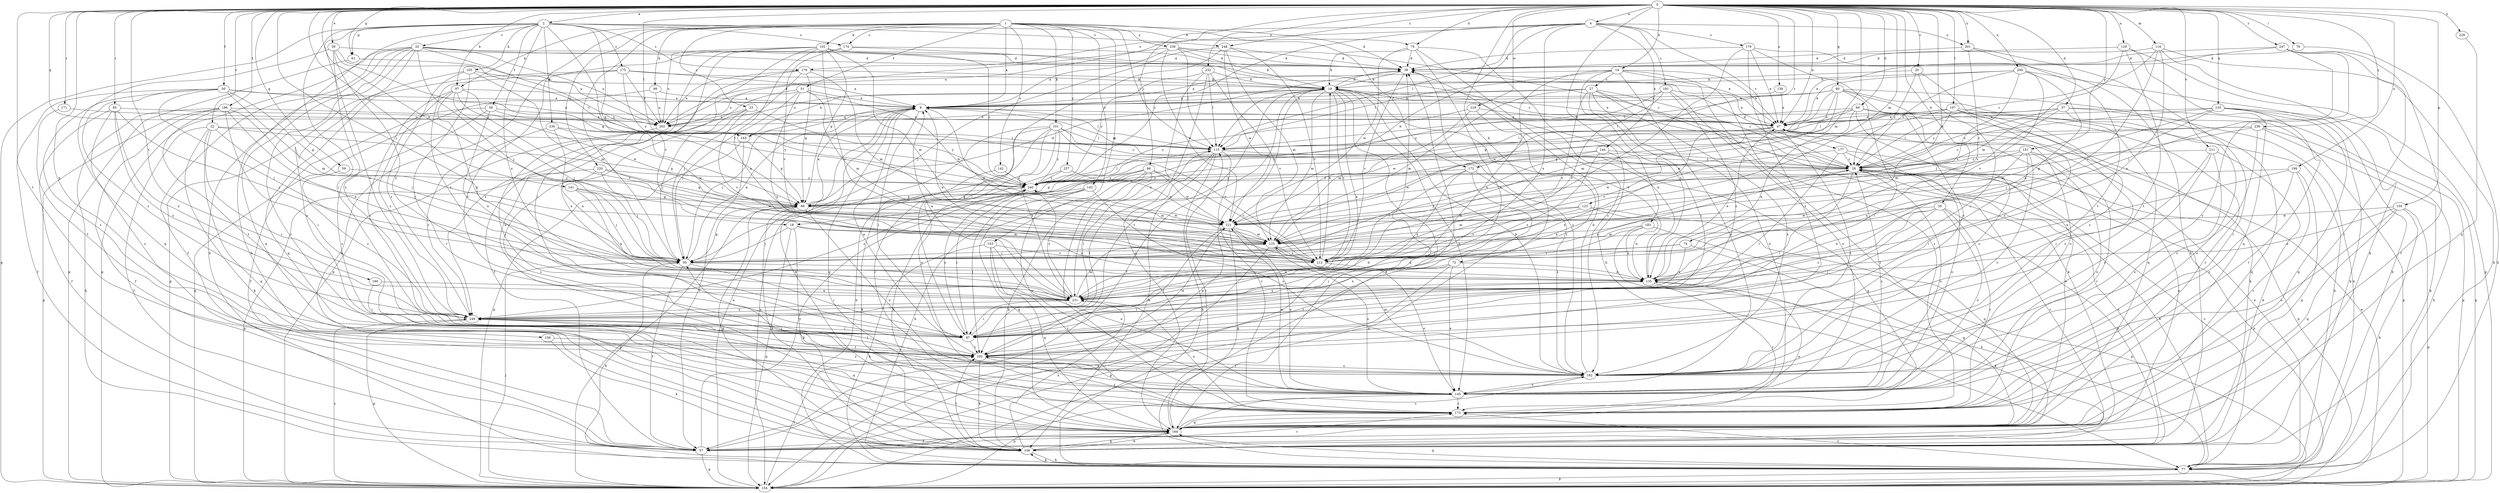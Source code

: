 strict digraph  {
0;
1;
2;
4;
8;
14;
18;
19;
20;
22;
23;
25;
27;
28;
35;
37;
38;
39;
47;
50;
51;
56;
57;
59;
60;
61;
68;
69;
72;
74;
75;
77;
78;
85;
86;
87;
95;
97;
99;
101;
102;
105;
106;
107;
115;
116;
123;
125;
129;
133;
135;
138;
141;
142;
143;
144;
145;
150;
151;
153;
154;
156;
163;
164;
171;
172;
173;
174;
175;
176;
177;
179;
181;
182;
183;
186;
190;
192;
199;
200;
201;
202;
211;
212;
219;
220;
221;
229;
230;
231;
232;
236;
237;
239;
240;
247;
248;
249;
0 -> 2  [label=a];
0 -> 4  [label=a];
0 -> 14  [label=b];
0 -> 18  [label=b];
0 -> 20  [label=c];
0 -> 22  [label=c];
0 -> 35  [label=d];
0 -> 37  [label=d];
0 -> 39  [label=e];
0 -> 47  [label=e];
0 -> 50  [label=f];
0 -> 59  [label=g];
0 -> 60  [label=g];
0 -> 61  [label=g];
0 -> 69  [label=h];
0 -> 72  [label=h];
0 -> 74  [label=h];
0 -> 75  [label=h];
0 -> 78  [label=i];
0 -> 85  [label=i];
0 -> 86  [label=i];
0 -> 95  [label=j];
0 -> 97  [label=k];
0 -> 107  [label=l];
0 -> 115  [label=l];
0 -> 116  [label=m];
0 -> 123  [label=m];
0 -> 125  [label=m];
0 -> 129  [label=n];
0 -> 133  [label=n];
0 -> 138  [label=o];
0 -> 141  [label=o];
0 -> 150  [label=p];
0 -> 151  [label=p];
0 -> 156  [label=q];
0 -> 163  [label=q];
0 -> 171  [label=r];
0 -> 172  [label=r];
0 -> 183  [label=t];
0 -> 186  [label=t];
0 -> 190  [label=t];
0 -> 192  [label=t];
0 -> 199  [label=u];
0 -> 200  [label=u];
0 -> 201  [label=u];
0 -> 211  [label=v];
0 -> 219  [label=w];
0 -> 229  [label=x];
0 -> 232  [label=y];
0 -> 236  [label=y];
0 -> 247  [label=z];
0 -> 248  [label=z];
1 -> 8  [label=a];
1 -> 23  [label=c];
1 -> 38  [label=d];
1 -> 51  [label=f];
1 -> 95  [label=j];
1 -> 97  [label=k];
1 -> 99  [label=k];
1 -> 101  [label=k];
1 -> 102  [label=k];
1 -> 115  [label=l];
1 -> 142  [label=o];
1 -> 143  [label=o];
1 -> 153  [label=p];
1 -> 172  [label=r];
1 -> 174  [label=s];
1 -> 192  [label=t];
1 -> 220  [label=w];
1 -> 237  [label=y];
1 -> 239  [label=y];
2 -> 25  [label=c];
2 -> 56  [label=f];
2 -> 61  [label=g];
2 -> 68  [label=g];
2 -> 75  [label=h];
2 -> 77  [label=h];
2 -> 87  [label=i];
2 -> 105  [label=k];
2 -> 154  [label=p];
2 -> 174  [label=s];
2 -> 175  [label=s];
2 -> 176  [label=s];
2 -> 212  [label=v];
2 -> 230  [label=x];
2 -> 231  [label=x];
2 -> 248  [label=z];
2 -> 249  [label=z];
4 -> 18  [label=b];
4 -> 115  [label=l];
4 -> 144  [label=o];
4 -> 176  [label=s];
4 -> 177  [label=s];
4 -> 179  [label=s];
4 -> 181  [label=s];
4 -> 201  [label=u];
4 -> 202  [label=u];
4 -> 231  [label=x];
4 -> 240  [label=y];
8 -> 47  [label=e];
8 -> 87  [label=i];
8 -> 95  [label=j];
8 -> 115  [label=l];
8 -> 125  [label=m];
8 -> 163  [label=q];
8 -> 164  [label=q];
14 -> 8  [label=a];
14 -> 27  [label=c];
14 -> 47  [label=e];
14 -> 57  [label=f];
14 -> 115  [label=l];
14 -> 135  [label=n];
14 -> 145  [label=o];
14 -> 173  [label=r];
14 -> 231  [label=x];
18 -> 95  [label=j];
18 -> 106  [label=k];
18 -> 125  [label=m];
18 -> 135  [label=n];
18 -> 154  [label=p];
19 -> 8  [label=a];
19 -> 38  [label=d];
19 -> 47  [label=e];
19 -> 57  [label=f];
19 -> 115  [label=l];
19 -> 125  [label=m];
19 -> 135  [label=n];
19 -> 145  [label=o];
19 -> 154  [label=p];
19 -> 164  [label=q];
19 -> 192  [label=t];
19 -> 212  [label=v];
19 -> 231  [label=x];
20 -> 19  [label=b];
20 -> 28  [label=c];
20 -> 87  [label=i];
20 -> 182  [label=s];
22 -> 57  [label=f];
22 -> 68  [label=g];
22 -> 87  [label=i];
22 -> 95  [label=j];
22 -> 106  [label=k];
22 -> 115  [label=l];
22 -> 164  [label=q];
23 -> 95  [label=j];
23 -> 202  [label=u];
23 -> 212  [label=v];
23 -> 231  [label=x];
23 -> 240  [label=y];
25 -> 38  [label=d];
25 -> 47  [label=e];
25 -> 57  [label=f];
25 -> 95  [label=j];
25 -> 106  [label=k];
25 -> 154  [label=p];
25 -> 164  [label=q];
25 -> 173  [label=r];
25 -> 182  [label=s];
25 -> 202  [label=u];
25 -> 240  [label=y];
27 -> 8  [label=a];
27 -> 28  [label=c];
27 -> 87  [label=i];
27 -> 106  [label=k];
27 -> 125  [label=m];
27 -> 145  [label=o];
27 -> 182  [label=s];
27 -> 202  [label=u];
27 -> 212  [label=v];
28 -> 8  [label=a];
28 -> 38  [label=d];
28 -> 77  [label=h];
28 -> 87  [label=i];
28 -> 145  [label=o];
28 -> 154  [label=p];
28 -> 231  [label=x];
28 -> 240  [label=y];
35 -> 87  [label=i];
35 -> 106  [label=k];
35 -> 135  [label=n];
35 -> 145  [label=o];
35 -> 173  [label=r];
35 -> 221  [label=w];
35 -> 249  [label=z];
37 -> 28  [label=c];
37 -> 47  [label=e];
37 -> 125  [label=m];
37 -> 145  [label=o];
37 -> 154  [label=p];
37 -> 164  [label=q];
37 -> 202  [label=u];
38 -> 19  [label=b];
38 -> 182  [label=s];
38 -> 212  [label=v];
39 -> 38  [label=d];
39 -> 68  [label=g];
39 -> 164  [label=q];
39 -> 202  [label=u];
39 -> 231  [label=x];
39 -> 249  [label=z];
47 -> 115  [label=l];
47 -> 182  [label=s];
47 -> 212  [label=v];
47 -> 240  [label=y];
50 -> 8  [label=a];
50 -> 57  [label=f];
50 -> 68  [label=g];
50 -> 95  [label=j];
50 -> 125  [label=m];
50 -> 192  [label=t];
50 -> 202  [label=u];
50 -> 249  [label=z];
51 -> 8  [label=a];
51 -> 57  [label=f];
51 -> 95  [label=j];
51 -> 125  [label=m];
51 -> 202  [label=u];
51 -> 221  [label=w];
51 -> 231  [label=x];
56 -> 47  [label=e];
56 -> 57  [label=f];
56 -> 182  [label=s];
56 -> 231  [label=x];
56 -> 240  [label=y];
57 -> 28  [label=c];
57 -> 38  [label=d];
57 -> 47  [label=e];
57 -> 154  [label=p];
57 -> 173  [label=r];
57 -> 240  [label=y];
59 -> 240  [label=y];
59 -> 249  [label=z];
60 -> 8  [label=a];
60 -> 68  [label=g];
60 -> 77  [label=h];
60 -> 87  [label=i];
60 -> 115  [label=l];
60 -> 125  [label=m];
60 -> 145  [label=o];
60 -> 164  [label=q];
60 -> 221  [label=w];
61 -> 28  [label=c];
61 -> 154  [label=p];
68 -> 8  [label=a];
68 -> 38  [label=d];
68 -> 106  [label=k];
68 -> 145  [label=o];
68 -> 154  [label=p];
68 -> 221  [label=w];
69 -> 47  [label=e];
69 -> 106  [label=k];
69 -> 115  [label=l];
69 -> 135  [label=n];
69 -> 154  [label=p];
69 -> 182  [label=s];
69 -> 221  [label=w];
72 -> 135  [label=n];
72 -> 145  [label=o];
72 -> 154  [label=p];
72 -> 192  [label=t];
72 -> 231  [label=x];
74 -> 95  [label=j];
74 -> 164  [label=q];
74 -> 212  [label=v];
74 -> 231  [label=x];
75 -> 19  [label=b];
75 -> 38  [label=d];
75 -> 77  [label=h];
75 -> 182  [label=s];
75 -> 221  [label=w];
75 -> 249  [label=z];
77 -> 28  [label=c];
77 -> 38  [label=d];
77 -> 47  [label=e];
77 -> 106  [label=k];
77 -> 154  [label=p];
77 -> 164  [label=q];
77 -> 173  [label=r];
78 -> 38  [label=d];
78 -> 77  [label=h];
85 -> 57  [label=f];
85 -> 95  [label=j];
85 -> 182  [label=s];
85 -> 202  [label=u];
85 -> 231  [label=x];
85 -> 249  [label=z];
86 -> 68  [label=g];
86 -> 77  [label=h];
86 -> 106  [label=k];
86 -> 173  [label=r];
86 -> 212  [label=v];
86 -> 221  [label=w];
86 -> 240  [label=y];
86 -> 249  [label=z];
87 -> 115  [label=l];
87 -> 192  [label=t];
87 -> 240  [label=y];
95 -> 8  [label=a];
95 -> 57  [label=f];
95 -> 68  [label=g];
95 -> 77  [label=h];
95 -> 87  [label=i];
95 -> 135  [label=n];
97 -> 8  [label=a];
97 -> 87  [label=i];
97 -> 95  [label=j];
97 -> 135  [label=n];
97 -> 212  [label=v];
97 -> 221  [label=w];
97 -> 249  [label=z];
99 -> 8  [label=a];
99 -> 154  [label=p];
99 -> 202  [label=u];
101 -> 28  [label=c];
101 -> 77  [label=h];
101 -> 115  [label=l];
101 -> 145  [label=o];
101 -> 154  [label=p];
101 -> 173  [label=r];
101 -> 212  [label=v];
101 -> 231  [label=x];
101 -> 240  [label=y];
102 -> 38  [label=d];
102 -> 68  [label=g];
102 -> 87  [label=i];
102 -> 125  [label=m];
102 -> 135  [label=n];
102 -> 145  [label=o];
102 -> 154  [label=p];
102 -> 202  [label=u];
102 -> 212  [label=v];
102 -> 240  [label=y];
105 -> 19  [label=b];
105 -> 125  [label=m];
105 -> 154  [label=p];
105 -> 173  [label=r];
105 -> 249  [label=z];
106 -> 28  [label=c];
106 -> 68  [label=g];
106 -> 77  [label=h];
106 -> 164  [label=q];
106 -> 192  [label=t];
106 -> 231  [label=x];
107 -> 28  [label=c];
107 -> 47  [label=e];
107 -> 68  [label=g];
107 -> 77  [label=h];
107 -> 115  [label=l];
107 -> 173  [label=r];
107 -> 182  [label=s];
107 -> 221  [label=w];
107 -> 249  [label=z];
115 -> 28  [label=c];
115 -> 77  [label=h];
115 -> 106  [label=k];
115 -> 173  [label=r];
115 -> 192  [label=t];
116 -> 28  [label=c];
116 -> 38  [label=d];
116 -> 77  [label=h];
116 -> 106  [label=k];
116 -> 135  [label=n];
116 -> 212  [label=v];
123 -> 125  [label=m];
123 -> 135  [label=n];
123 -> 164  [label=q];
123 -> 212  [label=v];
123 -> 221  [label=w];
125 -> 95  [label=j];
125 -> 145  [label=o];
125 -> 154  [label=p];
125 -> 212  [label=v];
129 -> 38  [label=d];
129 -> 125  [label=m];
129 -> 154  [label=p];
129 -> 164  [label=q];
129 -> 192  [label=t];
133 -> 28  [label=c];
133 -> 47  [label=e];
133 -> 95  [label=j];
133 -> 106  [label=k];
133 -> 125  [label=m];
133 -> 154  [label=p];
133 -> 164  [label=q];
133 -> 173  [label=r];
135 -> 19  [label=b];
135 -> 47  [label=e];
135 -> 87  [label=i];
135 -> 106  [label=k];
135 -> 173  [label=r];
135 -> 231  [label=x];
138 -> 8  [label=a];
138 -> 47  [label=e];
141 -> 68  [label=g];
141 -> 95  [label=j];
141 -> 221  [label=w];
141 -> 231  [label=x];
142 -> 106  [label=k];
142 -> 240  [label=y];
143 -> 68  [label=g];
143 -> 145  [label=o];
143 -> 164  [label=q];
143 -> 182  [label=s];
143 -> 192  [label=t];
144 -> 28  [label=c];
144 -> 95  [label=j];
144 -> 164  [label=q];
144 -> 221  [label=w];
144 -> 231  [label=x];
145 -> 28  [label=c];
145 -> 95  [label=j];
145 -> 154  [label=p];
145 -> 173  [label=r];
145 -> 221  [label=w];
145 -> 249  [label=z];
150 -> 77  [label=h];
150 -> 135  [label=n];
150 -> 145  [label=o];
150 -> 154  [label=p];
150 -> 164  [label=q];
150 -> 221  [label=w];
151 -> 28  [label=c];
151 -> 87  [label=i];
151 -> 135  [label=n];
151 -> 145  [label=o];
151 -> 173  [label=r];
151 -> 182  [label=s];
151 -> 221  [label=w];
153 -> 77  [label=h];
153 -> 145  [label=o];
153 -> 164  [label=q];
153 -> 173  [label=r];
153 -> 212  [label=v];
154 -> 8  [label=a];
154 -> 47  [label=e];
154 -> 95  [label=j];
154 -> 192  [label=t];
154 -> 249  [label=z];
156 -> 106  [label=k];
156 -> 192  [label=t];
163 -> 19  [label=b];
163 -> 57  [label=f];
163 -> 68  [label=g];
163 -> 154  [label=p];
164 -> 8  [label=a];
164 -> 47  [label=e];
164 -> 57  [label=f];
164 -> 106  [label=k];
164 -> 115  [label=l];
164 -> 135  [label=n];
164 -> 182  [label=s];
171 -> 192  [label=t];
171 -> 202  [label=u];
172 -> 154  [label=p];
172 -> 182  [label=s];
172 -> 212  [label=v];
172 -> 231  [label=x];
172 -> 240  [label=y];
173 -> 164  [label=q];
173 -> 231  [label=x];
174 -> 28  [label=c];
174 -> 38  [label=d];
174 -> 106  [label=k];
174 -> 212  [label=v];
175 -> 8  [label=a];
175 -> 19  [label=b];
175 -> 164  [label=q];
175 -> 202  [label=u];
175 -> 231  [label=x];
175 -> 240  [label=y];
176 -> 19  [label=b];
176 -> 68  [label=g];
176 -> 95  [label=j];
176 -> 125  [label=m];
176 -> 202  [label=u];
176 -> 249  [label=z];
177 -> 28  [label=c];
177 -> 87  [label=i];
177 -> 145  [label=o];
177 -> 154  [label=p];
177 -> 231  [label=x];
179 -> 38  [label=d];
179 -> 47  [label=e];
179 -> 95  [label=j];
179 -> 106  [label=k];
179 -> 182  [label=s];
179 -> 192  [label=t];
181 -> 8  [label=a];
181 -> 47  [label=e];
181 -> 145  [label=o];
181 -> 212  [label=v];
181 -> 240  [label=y];
181 -> 249  [label=z];
182 -> 19  [label=b];
182 -> 38  [label=d];
182 -> 125  [label=m];
182 -> 145  [label=o];
182 -> 192  [label=t];
183 -> 77  [label=h];
183 -> 87  [label=i];
183 -> 125  [label=m];
183 -> 135  [label=n];
183 -> 154  [label=p];
186 -> 47  [label=e];
186 -> 57  [label=f];
186 -> 77  [label=h];
186 -> 87  [label=i];
186 -> 95  [label=j];
186 -> 135  [label=n];
186 -> 154  [label=p];
186 -> 192  [label=t];
190 -> 87  [label=i];
190 -> 231  [label=x];
192 -> 8  [label=a];
192 -> 106  [label=k];
192 -> 173  [label=r];
192 -> 182  [label=s];
192 -> 221  [label=w];
199 -> 135  [label=n];
199 -> 164  [label=q];
199 -> 173  [label=r];
199 -> 182  [label=s];
199 -> 240  [label=y];
200 -> 19  [label=b];
200 -> 28  [label=c];
200 -> 47  [label=e];
200 -> 77  [label=h];
200 -> 95  [label=j];
200 -> 135  [label=n];
200 -> 212  [label=v];
201 -> 38  [label=d];
201 -> 173  [label=r];
201 -> 192  [label=t];
201 -> 212  [label=v];
202 -> 87  [label=i];
211 -> 28  [label=c];
211 -> 87  [label=i];
211 -> 106  [label=k];
211 -> 145  [label=o];
211 -> 182  [label=s];
212 -> 8  [label=a];
212 -> 19  [label=b];
212 -> 145  [label=o];
219 -> 47  [label=e];
219 -> 125  [label=m];
219 -> 192  [label=t];
219 -> 240  [label=y];
220 -> 68  [label=g];
220 -> 95  [label=j];
220 -> 154  [label=p];
220 -> 182  [label=s];
220 -> 240  [label=y];
221 -> 125  [label=m];
221 -> 145  [label=o];
221 -> 164  [label=q];
221 -> 192  [label=t];
229 -> 164  [label=q];
230 -> 115  [label=l];
230 -> 135  [label=n];
230 -> 221  [label=w];
230 -> 249  [label=z];
231 -> 8  [label=a];
231 -> 28  [label=c];
231 -> 87  [label=i];
231 -> 125  [label=m];
231 -> 240  [label=y];
231 -> 249  [label=z];
232 -> 19  [label=b];
232 -> 115  [label=l];
232 -> 164  [label=q];
232 -> 212  [label=v];
232 -> 231  [label=x];
232 -> 240  [label=y];
236 -> 28  [label=c];
236 -> 68  [label=g];
236 -> 77  [label=h];
236 -> 106  [label=k];
236 -> 115  [label=l];
236 -> 182  [label=s];
237 -> 106  [label=k];
237 -> 221  [label=w];
237 -> 240  [label=y];
239 -> 8  [label=a];
239 -> 19  [label=b];
239 -> 28  [label=c];
239 -> 38  [label=d];
239 -> 115  [label=l];
239 -> 202  [label=u];
239 -> 221  [label=w];
240 -> 68  [label=g];
240 -> 87  [label=i];
240 -> 115  [label=l];
240 -> 125  [label=m];
247 -> 38  [label=d];
247 -> 47  [label=e];
247 -> 57  [label=f];
247 -> 95  [label=j];
247 -> 173  [label=r];
247 -> 182  [label=s];
248 -> 38  [label=d];
248 -> 87  [label=i];
248 -> 95  [label=j];
248 -> 125  [label=m];
248 -> 212  [label=v];
248 -> 221  [label=w];
249 -> 87  [label=i];
249 -> 154  [label=p];
249 -> 164  [label=q];
249 -> 192  [label=t];
}
